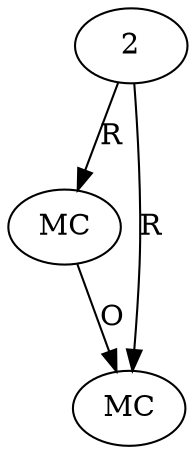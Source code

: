 digraph "AUG" {

  1 [ label="MC" s="intValue()" t="Number" l="198" ];
  2 [ t="MutableInt" n="mutNum" ];
  3 [ label="MC" s="longValue()" t="Number" l="199" ];
  2 -> 1 [ label="R" ];
  1 -> 3 [ label="O" ];
  2 -> 3 [ label="R" ];
}
